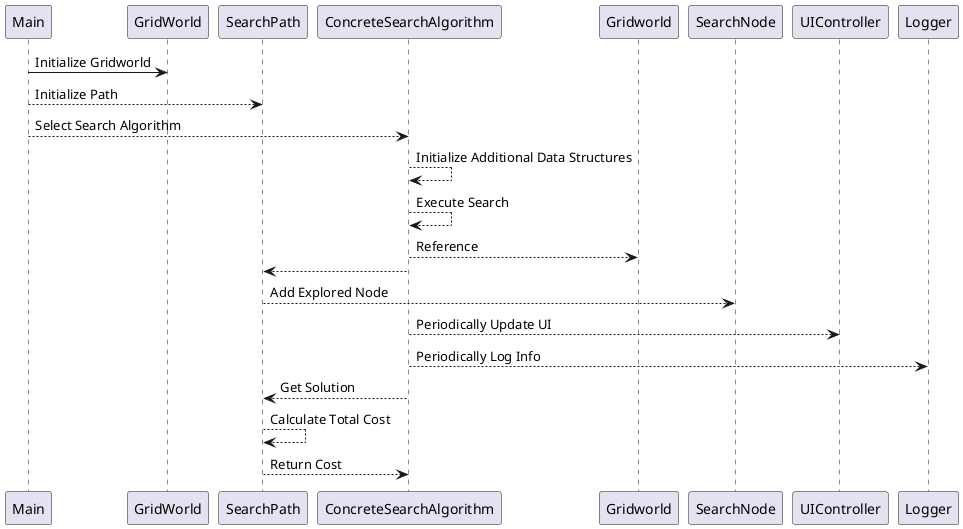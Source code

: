 @startuml

Main -> GridWorld: Initialize Gridworld
Main --> SearchPath: Initialize Path
Main --> ConcreteSearchAlgorithm: Select Search Algorithm
ConcreteSearchAlgorithm --> ConcreteSearchAlgorithm: Initialize Additional Data Structures
ConcreteSearchAlgorithm --> ConcreteSearchAlgorithm: Execute Search
ConcreteSearchAlgorithm --> Gridworld: Reference
ConcreteSearchAlgorithm --> SearchPath
SearchPath --> SearchNode : Add Explored Node
ConcreteSearchAlgorithm --> UIController: Periodically Update UI
ConcreteSearchAlgorithm --> Logger: Periodically Log Info
ConcreteSearchAlgorithm --> SearchPath: Get Solution
SearchPath --> SearchPath: Calculate Total Cost
SearchPath --> ConcreteSearchAlgorithm : Return Cost

@enduml
